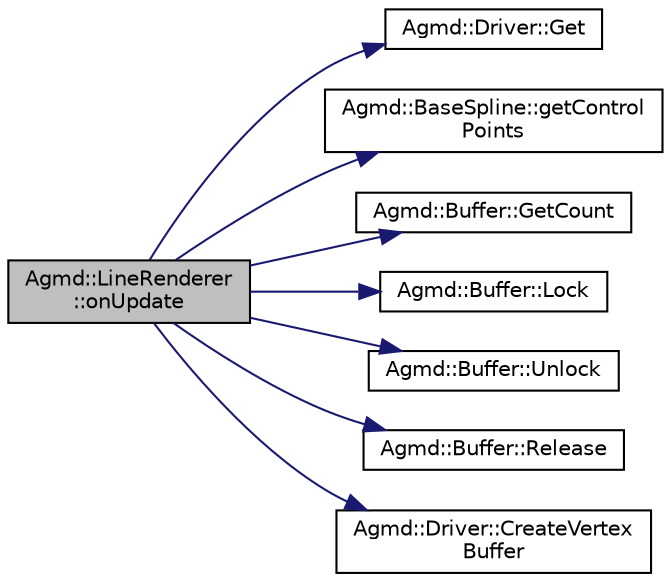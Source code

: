 digraph "Agmd::LineRenderer::onUpdate"
{
  edge [fontname="Helvetica",fontsize="10",labelfontname="Helvetica",labelfontsize="10"];
  node [fontname="Helvetica",fontsize="10",shape=record];
  rankdir="LR";
  Node1 [label="Agmd::LineRenderer\l::onUpdate",height=0.2,width=0.4,color="black", fillcolor="grey75", style="filled" fontcolor="black"];
  Node1 -> Node2 [color="midnightblue",fontsize="10",style="solid",fontname="Helvetica"];
  Node2 [label="Agmd::Driver::Get",height=0.2,width=0.4,color="black", fillcolor="white", style="filled",URL="$class_agmd_1_1_driver.html#aedf84a4d782cbaad6a5d5eb1fd17b682"];
  Node1 -> Node3 [color="midnightblue",fontsize="10",style="solid",fontname="Helvetica"];
  Node3 [label="Agmd::BaseSpline::getControl\lPoints",height=0.2,width=0.4,color="black", fillcolor="white", style="filled",URL="$class_agmd_1_1_base_spline.html#a84c4c8a1aad1fa24fd97623e55eebfa9"];
  Node1 -> Node4 [color="midnightblue",fontsize="10",style="solid",fontname="Helvetica"];
  Node4 [label="Agmd::Buffer::GetCount",height=0.2,width=0.4,color="black", fillcolor="white", style="filled",URL="$class_agmd_1_1_buffer.html#aab7650c321616dc6a30cf7469b642222"];
  Node1 -> Node5 [color="midnightblue",fontsize="10",style="solid",fontname="Helvetica"];
  Node5 [label="Agmd::Buffer::Lock",height=0.2,width=0.4,color="black", fillcolor="white", style="filled",URL="$class_agmd_1_1_buffer.html#a4b5f60a658e941014c92a95b8d5e8333"];
  Node1 -> Node6 [color="midnightblue",fontsize="10",style="solid",fontname="Helvetica"];
  Node6 [label="Agmd::Buffer::Unlock",height=0.2,width=0.4,color="black", fillcolor="white", style="filled",URL="$class_agmd_1_1_buffer.html#a9b3ffb9531c93c44d1be382f7122d99d"];
  Node1 -> Node7 [color="midnightblue",fontsize="10",style="solid",fontname="Helvetica"];
  Node7 [label="Agmd::Buffer::Release",height=0.2,width=0.4,color="black", fillcolor="white", style="filled",URL="$class_agmd_1_1_buffer.html#aaeb3b3f04ba947f13ca177c33605a384"];
  Node1 -> Node8 [color="midnightblue",fontsize="10",style="solid",fontname="Helvetica"];
  Node8 [label="Agmd::Driver::CreateVertex\lBuffer",height=0.2,width=0.4,color="black", fillcolor="white", style="filled",URL="$class_agmd_1_1_driver.html#aeb0311aeb0121cf0ea859cc7f67213df"];
}
